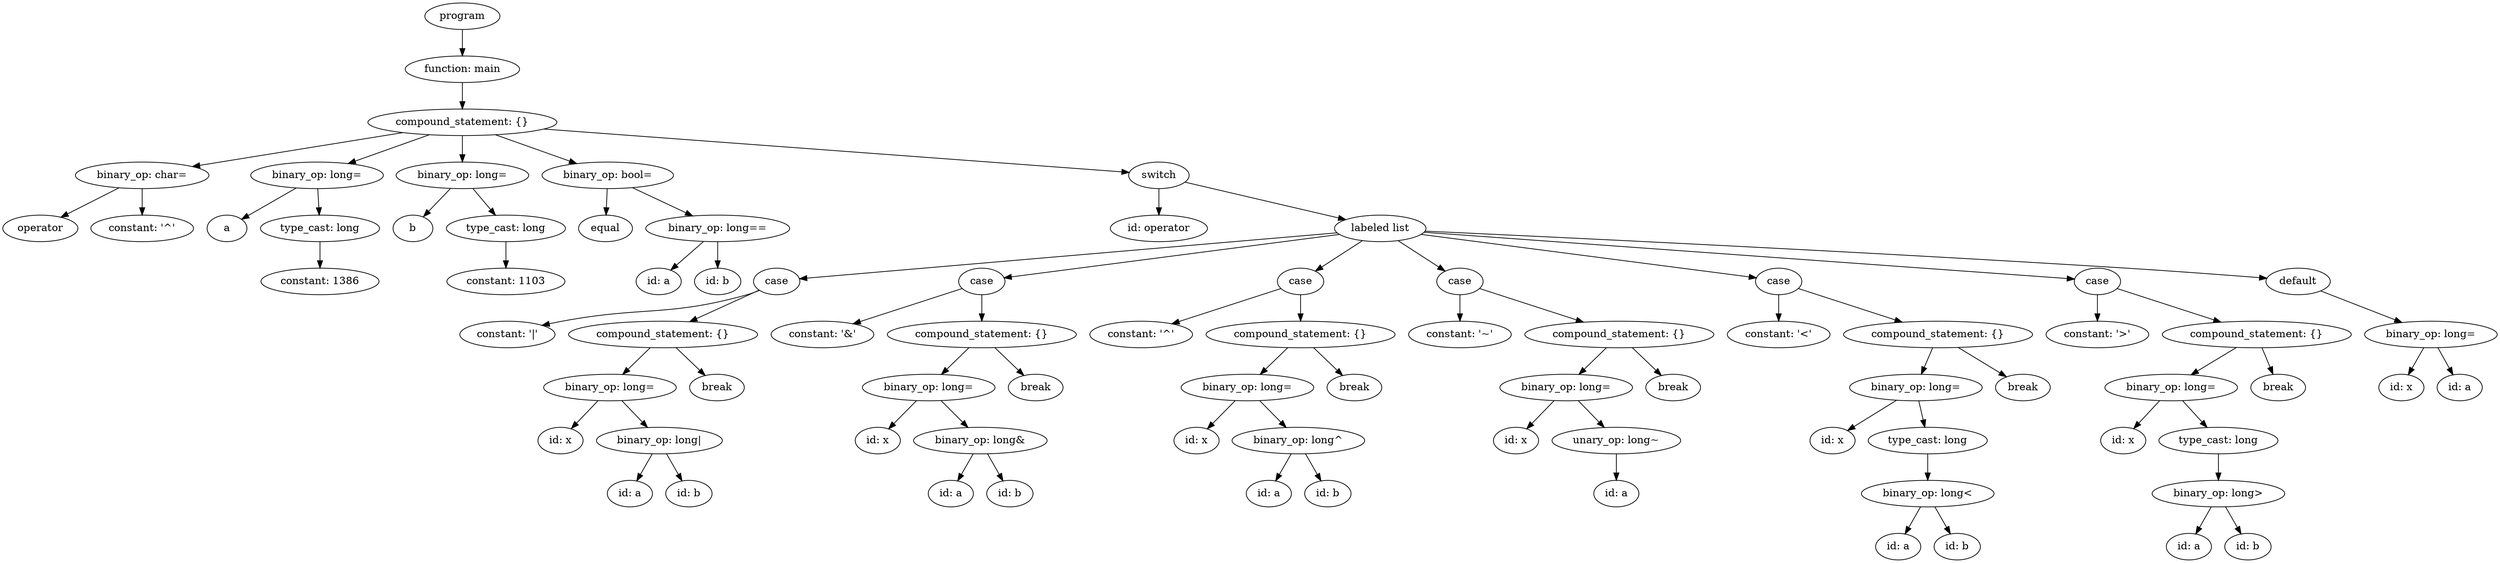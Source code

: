 strict digraph "" {
	graph [bb="0,0,3380.4,756"];
	node [label="\N"];
	94	[height=0.5,
		label=program,
		pos="622.7,738",
		width=1.4082];
	93	[height=0.5,
		label="function: main",
		pos="622.7,666",
		width=2.1528];
	94 -> 93	[pos="e,622.7,684.1 622.7,719.7 622.7,711.98 622.7,702.71 622.7,694.11"];
	92	[height=0.5,
		label="compound_statement: {}",
		pos="622.7,594",
		width=3.5566];
	93 -> 92	[pos="e,622.7,612.1 622.7,647.7 622.7,639.98 622.7,630.71 622.7,622.11"];
	7	[height=0.5,
		label="binary_op: char=",
		pos="188.7,522",
		width=2.5139];
	92 -> 7	[pos="e,256.75,533.98 542.08,580 463.49,567.32 344.76,548.17 266.97,535.63"];
	13	[height=0.5,
		label="binary_op: long=",
		pos="425.7,522",
		width=2.4914];
	92 -> 13	[pos="e,467.86,537.98 577.99,577.12 548.18,566.52 508.89,552.56 477.69,541.47"];
	18	[height=0.5,
		label="binary_op: long=",
		pos="622.7,522",
		width=2.4914];
	92 -> 18	[pos="e,622.7,540.1 622.7,575.7 622.7,567.98 622.7,558.71 622.7,550.11"];
	25	[height=0.5,
		label="binary_op: bool=",
		pos="819.7,522",
		width=2.4734];
	92 -> 25	[pos="e,777.53,537.98 667.4,577.12 697.21,566.52 736.5,552.56 767.7,541.47"];
	91	[height=0.5,
		label=switch,
		pos="1566.7,522",
		width=1.1389];
	92 -> 91	[pos="e,1526.5,525.98 733.3,584.8 938.22,569.6 1369.4,537.63 1516.4,526.73"];
	5	[height=0.5,
		label=operator,
		pos="50.696,450",
		width=1.4082];
	7 -> 5	[pos="e,78.47,465.09 157.04,504.94 136.29,494.42 109.09,480.62 87.396,469.62"];
	6	[height=0.5,
		label="constant: '^'",
		pos="188.7,450",
		width=1.9318];
	7 -> 6	[pos="e,188.7,468.1 188.7,503.7 188.7,495.98 188.7,486.71 188.7,478.11"];
	10	[height=0.5,
		label=a,
		pos="303.7,450",
		width=0.75];
	13 -> 10	[pos="e,323.47,462.34 397.4,504.76 377.83,493.54 351.89,478.65 332.27,467.39"];
	12	[height=0.5,
		label="type_cast: long",
		pos="429.7,450",
		width=2.2387];
	13 -> 12	[pos="e,428.72,468.1 426.68,503.7 427.13,495.98 427.65,486.71 428.15,478.11"];
	15	[height=0.5,
		label=b,
		pos="555.7,450",
		width=0.75];
	18 -> 15	[pos="e,569.95,465.89 606.48,504.05 597.59,494.77 586.47,483.15 576.9,473.15"];
	17	[height=0.5,
		label="type_cast: long",
		pos="681.7,450",
		width=2.2387];
	18 -> 17	[pos="e,667.54,467.79 636.98,504.05 644.15,495.54 652.98,485.07 660.89,475.68"];
	21	[height=0.5,
		label=equal,
		pos="816.7,450",
		width=1.0139];
	25 -> 21	[pos="e,817.43,468.1 818.95,503.7 818.62,495.98 818.23,486.71 817.86,478.11"];
	24	[height=0.5,
		label="binary_op: long==",
		pos="968.7,450",
		width=2.7083];
	25 -> 24	[pos="e,934.85,466.9 853.13,505.29 874.55,495.23 902.55,482.07 925.63,471.23"];
	29	[height=0.5,
		label="id: operator",
		pos="1566.7,450",
		width=1.8234];
	91 -> 29	[pos="e,1566.7,468.1 1566.7,503.7 1566.7,495.98 1566.7,486.71 1566.7,478.11"];
	90	[height=0.5,
		label="labeled list",
		pos="1866.7,450",
		width=1.7151];
	91 -> 90	[pos="e,1820,461.9 1602,512.76 1653.3,500.8 1748.9,478.48 1810.1,464.21"];
	11	[height=0.5,
		label="constant: 1386",
		pos="429.7,378",
		width=2.2222];
	12 -> 11	[pos="e,429.7,396.1 429.7,431.7 429.7,423.98 429.7,414.71 429.7,406.11"];
	16	[height=0.5,
		label="constant: 1103",
		pos="681.7,378",
		width=2.2222];
	17 -> 16	[pos="e,681.7,396.1 681.7,431.7 681.7,423.98 681.7,414.71 681.7,406.11"];
	22	[height=0.5,
		label="id: a",
		pos="888.7,378",
		width=0.84854];
	24 -> 22	[pos="e,905.18,393.42 949.33,432.05 938.36,422.46 924.54,410.36 912.86,400.14"];
	23	[height=0.5,
		label="id: b",
		pos="968.7,378",
		width=0.86659];
	24 -> 23	[pos="e,968.7,396.1 968.7,431.7 968.7,423.98 968.7,414.71 968.7,406.11"];
	38	[height=0.5,
		label=case,
		pos="1048.7,378",
		width=0.86659];
	90 -> 38	[pos="e,1079.6,381.64 1808.2,443.99 1651.4,430.57 1224.3,394.03 1089.8,382.52"];
	47	[height=0.5,
		label=case,
		pos="1326.7,378",
		width=0.86659];
	90 -> 47	[pos="e,1356.8,382.9 1811.4,441.84 1702.5,427.71 1462.3,396.57 1366.9,384.21"];
	56	[height=0.5,
		label=case,
		pos="1758.7,378",
		width=0.86659];
	90 -> 56	[pos="e,1778.9,392.08 1842.5,433.29 1826.1,422.72 1804.6,408.73 1787.4,397.6"];
	64	[height=0.5,
		label=case,
		pos="1974.7,378",
		width=0.86659];
	90 -> 64	[pos="e,1954.5,392.08 1890.9,433.29 1907.2,422.72 1928.8,408.73 1946,397.6"];
	74	[height=0.5,
		label=case,
		pos="2406.7,378",
		width=0.86659];
	90 -> 74	[pos="e,2376.6,382.9 1921.9,441.84 2030.9,427.71 2271.1,396.57 2366.5,384.21"];
	84	[height=0.5,
		label=case,
		pos="2838.7,378",
		width=0.86659];
	90 -> 84	[pos="e,2807.7,381.23 1926,444.73 2106.2,431.75 2643.7,393.04 2797.3,381.98"];
	88	[height=0.5,
		label=default,
		pos="3110.7,378",
		width=1.2096];
	90 -> 88	[pos="e,3068.4,382.37 1927.2,446.27 2084.2,439.09 2517.9,418.67 2878.7,396 2940.3,392.13 3011.1,386.82 3058.1,383.16"];
	30	[height=0.5,
		label="constant: '|'",
		pos="683.7,306",
		width=1.7917];
	38 -> 30	[pos="e,730.55,318.38 1025.4,365.89 1020,363.67 1014.2,361.54 1008.7,360 900.15,329.71 868.49,344.63 757.7,324 752.05,322.95 746.18,321.76 \
740.33,320.52"];
	37	[height=0.5,
		label="compound_statement: {}",
		pos="894.7,306",
		width=3.5566];
	38 -> 37	[pos="e,930.77,323.4 1025,366.22 1002.4,355.95 967.79,340.23 939.93,327.56"];
	39	[height=0.5,
		label="constant: '&'",
		pos="1110.7,306",
		width=1.9318];
	47 -> 39	[pos="e,1152.2,320.46 1300.2,368.42 1265.9,357.28 1205.2,337.63 1161.8,323.55"];
	46	[height=0.5,
		label="compound_statement: {}",
		pos="1326.7,306",
		width=3.5566];
	47 -> 46	[pos="e,1326.7,324.1 1326.7,359.7 1326.7,351.98 1326.7,342.71 1326.7,334.11"];
	48	[height=0.5,
		label="constant: '^'",
		pos="1542.7,306",
		width=1.9318];
	56 -> 48	[pos="e,1584.2,320.46 1732.2,368.42 1697.9,357.28 1637.2,337.63 1593.8,323.55"];
	55	[height=0.5,
		label="compound_statement: {}",
		pos="1758.7,306",
		width=3.5566];
	56 -> 55	[pos="e,1758.7,324.1 1758.7,359.7 1758.7,351.98 1758.7,342.71 1758.7,334.11"];
	57	[height=0.5,
		label="constant: '~'",
		pos="1974.7,306",
		width=1.9318];
	64 -> 57	[pos="e,1974.7,324.1 1974.7,359.7 1974.7,351.98 1974.7,342.71 1974.7,334.11"];
	63	[height=0.5,
		label="compound_statement: {}",
		pos="2190.7,306",
		width=3.5566];
	64 -> 63	[pos="e,2142.2,322.71 2001.2,368.42 2033.7,357.88 2089.7,339.72 2132.5,325.87"];
	65	[height=0.5,
		label="constant: '<'",
		pos="2406.7,306",
		width=1.9318];
	74 -> 65	[pos="e,2406.7,324.1 2406.7,359.7 2406.7,351.98 2406.7,342.71 2406.7,334.11"];
	73	[height=0.5,
		label="compound_statement: {}",
		pos="2622.7,306",
		width=3.5566];
	74 -> 73	[pos="e,2574.2,322.71 2433.2,368.42 2465.7,357.88 2521.7,339.72 2564.5,325.87"];
	75	[height=0.5,
		label="constant: '>'",
		pos="2838.7,306",
		width=1.9318];
	84 -> 75	[pos="e,2838.7,324.1 2838.7,359.7 2838.7,351.98 2838.7,342.71 2838.7,334.11"];
	83	[height=0.5,
		label="compound_statement: {}",
		pos="3054.7,306",
		width=3.5566];
	84 -> 83	[pos="e,3006.2,322.71 2865.2,368.42 2897.7,357.88 2953.7,339.72 2996.5,325.87"];
	87	[height=0.5,
		label="binary_op: long=",
		pos="3290.7,306",
		width=2.4914];
	88 -> 87	[pos="e,3251.5,322.24 3141.2,365.13 3168.8,354.41 3209.8,338.47 3241.9,325.99"];
	35	[height=0.5,
		label="binary_op: long=",
		pos="822.7,234",
		width=2.4914];
	37 -> 35	[pos="e,839.96,251.79 877.27,288.05 868.25,279.28 857.08,268.43 847.21,258.83"];
	36	[height=0.5,
		label=break,
		pos="967.7,234",
		width=1.0291];
	37 -> 36	[pos="e,951.68,250.36 912.37,288.05 921.92,278.9 933.83,267.47 944.16,257.57"];
	44	[height=0.5,
		label="binary_op: long=",
		pos="1254.7,234",
		width=2.4914];
	46 -> 44	[pos="e,1272,251.79 1309.3,288.05 1300.2,279.28 1289.1,268.43 1279.2,258.83"];
	45	[height=0.5,
		label=break,
		pos="1399.7,234",
		width=1.0291];
	46 -> 45	[pos="e,1383.7,250.36 1344.4,288.05 1353.9,278.9 1365.8,267.47 1376.2,257.57"];
	53	[height=0.5,
		label="binary_op: long=",
		pos="1686.7,234",
		width=2.4914];
	55 -> 53	[pos="e,1704,251.79 1741.3,288.05 1732.2,279.28 1721.1,268.43 1711.2,258.83"];
	54	[height=0.5,
		label=break,
		pos="1831.7,234",
		width=1.0291];
	55 -> 54	[pos="e,1815.7,250.36 1776.4,288.05 1785.9,278.9 1797.8,267.47 1808.2,257.57"];
	61	[height=0.5,
		label="binary_op: long=",
		pos="2118.7,234",
		width=2.4914];
	63 -> 61	[pos="e,2136,251.79 2173.3,288.05 2164.2,279.28 2153.1,268.43 2143.2,258.83"];
	62	[height=0.5,
		label=break,
		pos="2263.7,234",
		width=1.0291];
	63 -> 62	[pos="e,2247.7,250.36 2208.4,288.05 2217.9,278.9 2229.8,267.47 2240.2,257.57"];
	71	[height=0.5,
		label="binary_op: long=",
		pos="2592.7,234",
		width=2.4914];
	73 -> 71	[pos="e,2600,252.1 2615.3,287.7 2611.9,279.81 2607.8,270.3 2604.1,261.55"];
	72	[height=0.5,
		label=break,
		pos="2737.7,234",
		width=1.0291];
	73 -> 72	[pos="e,2715.3,248.65 2649.9,288.41 2666.9,278.08 2688.8,264.76 2706.5,254.01"];
	81	[height=0.5,
		label="binary_op: long=",
		pos="2938.7,234",
		width=2.4914];
	83 -> 81	[pos="e,2965.6,251.23 3027.2,288.41 3011.3,278.84 2991.2,266.7 2974.2,256.42"];
	82	[height=0.5,
		label=break,
		pos="3083.7,234",
		width=1.0291];
	83 -> 82	[pos="e,3076.6,252.1 3061.9,287.7 3065.1,279.81 3069.1,270.3 3072.7,261.55"];
	85	[height=0.5,
		label="id: x",
		pos="3250.7,234",
		width=0.84854];
	87 -> 85	[pos="e,3260,251.31 3281,288.05 3276.2,279.68 3270.4,269.4 3265.1,260.13"];
	86	[height=0.5,
		label="id: a",
		pos="3329.7,234",
		width=0.84854];
	87 -> 86	[pos="e,3320.6,251.31 3300.1,288.05 3304.8,279.68 3310.5,269.4 3315.7,260.13"];
	31	[height=0.5,
		label="id: x",
		pos="755.7,162",
		width=0.84854];
	35 -> 31	[pos="e,770.39,178.36 806.48,216.05 797.8,206.99 786.99,195.69 777.58,185.86"];
	34	[height=0.5,
		label="binary_op: long|",
		pos="889.7,162",
		width=2.3651];
	35 -> 34	[pos="e,873.63,179.79 838.91,216.05 847.23,207.37 857.49,196.64 866.62,187.11"];
	40	[height=0.5,
		label="id: x",
		pos="1185.7,162",
		width=0.84854];
	44 -> 40	[pos="e,1200.4,177.89 1238,216.05 1228.8,206.77 1217.4,195.15 1207.5,185.15"];
	43	[height=0.5,
		label="binary_op: long&",
		pos="1324.7,162",
		width=2.5139];
	44 -> 43	[pos="e,1307.9,179.79 1271.6,216.05 1280.3,207.37 1291.1,196.64 1300.6,187.11"];
	49	[height=0.5,
		label="id: x",
		pos="1617.7,162",
		width=0.84854];
	53 -> 49	[pos="e,1632.4,177.89 1670,216.05 1660.8,206.77 1649.4,195.15 1639.5,185.15"];
	52	[height=0.5,
		label="binary_op: long^",
		pos="1755.7,162",
		width=2.4914];
	53 -> 52	[pos="e,1739.1,179.79 1703.4,216.05 1712,207.37 1722.5,196.64 1731.9,187.11"];
	58	[height=0.5,
		label="id: x",
		pos="2050.7,162",
		width=0.84854];
	61 -> 58	[pos="e,2065.2,177.89 2102.2,216.05 2093.2,206.77 2081.9,195.15 2072.2,185.15"];
	60	[height=0.5,
		label="unary_op: long~",
		pos="2186.7,162",
		width=2.4192];
	61 -> 60	[pos="e,2170.4,179.79 2135.2,216.05 2143.6,207.37 2154,196.64 2163.3,187.11"];
	66	[height=0.5,
		label="id: x",
		pos="2479.7,162",
		width=0.84854];
	71 -> 66	[pos="e,2500.1,175.66 2566.5,216.76 2549.3,206.1 2526.7,192.14 2508.9,181.12"];
	70	[height=0.5,
		label="type_cast: long",
		pos="2608.7,162",
		width=2.2387];
	71 -> 70	[pos="e,2604.8,180.1 2596.7,215.7 2598.4,207.98 2600.5,198.71 2602.5,190.11"];
	76	[height=0.5,
		label="id: x",
		pos="2873.7,162",
		width=0.84854];
	81 -> 76	[pos="e,2888,178.36 2923,216.05 2914.5,206.99 2904.1,195.69 2894.9,185.86"];
	80	[height=0.5,
		label="type_cast: long",
		pos="3002.7,162",
		width=2.2387];
	81 -> 80	[pos="e,2987.3,179.79 2954.2,216.05 2962,207.46 2971.7,196.86 2980.4,187.4"];
	32	[height=0.5,
		label="id: a",
		pos="849.7,90",
		width=0.84854];
	34 -> 32	[pos="e,859.01,107.31 880.01,144.05 875.23,135.68 869.35,125.4 864.06,116.13"];
	33	[height=0.5,
		label="id: b",
		pos="929.7,90",
		width=0.86659];
	34 -> 33	[pos="e,920.38,107.31 899.38,144.05 904.16,135.68 910.04,125.4 915.33,116.13"];
	41	[height=0.5,
		label="id: a",
		pos="1284.7,90",
		width=0.84854];
	43 -> 41	[pos="e,1294,107.31 1315,144.05 1310.2,135.68 1304.4,125.4 1299.1,116.13"];
	42	[height=0.5,
		label="id: b",
		pos="1364.7,90",
		width=0.86659];
	43 -> 42	[pos="e,1355.4,107.31 1334.4,144.05 1339.2,135.68 1345,125.4 1350.3,116.13"];
	50	[height=0.5,
		label="id: a",
		pos="1715.7,90",
		width=0.84854];
	52 -> 50	[pos="e,1725,107.31 1746,144.05 1741.2,135.68 1735.4,125.4 1730.1,116.13"];
	51	[height=0.5,
		label="id: b",
		pos="1795.7,90",
		width=0.86659];
	52 -> 51	[pos="e,1786.4,107.31 1765.4,144.05 1770.2,135.68 1776,125.4 1781.3,116.13"];
	59	[height=0.5,
		label="id: a",
		pos="2186.7,90",
		width=0.84854];
	60 -> 59	[pos="e,2186.7,108.1 2186.7,143.7 2186.7,135.98 2186.7,126.71 2186.7,118.11"];
	69	[height=0.5,
		label="binary_op: long<",
		pos="2608.7,90",
		width=2.4914];
	70 -> 69	[pos="e,2608.7,108.1 2608.7,143.7 2608.7,135.98 2608.7,126.71 2608.7,118.11"];
	79	[height=0.5,
		label="binary_op: long>",
		pos="3002.7,90",
		width=2.4914];
	80 -> 79	[pos="e,3002.7,108.1 3002.7,143.7 3002.7,135.98 3002.7,126.71 3002.7,118.11"];
	67	[height=0.5,
		label="id: a",
		pos="2568.7,18",
		width=0.84854];
	69 -> 67	[pos="e,2578,35.307 2599,72.055 2594.2,63.679 2588.4,53.404 2583.1,44.134"];
	68	[height=0.5,
		label="id: b",
		pos="2648.7,18",
		width=0.86659];
	69 -> 68	[pos="e,2639.4,35.307 2618.4,72.055 2623.2,63.679 2629,53.404 2634.3,44.134"];
	77	[height=0.5,
		label="id: a",
		pos="2962.7,18",
		width=0.84854];
	79 -> 77	[pos="e,2972,35.307 2993,72.055 2988.2,63.679 2982.4,53.404 2977.1,44.134"];
	78	[height=0.5,
		label="id: b",
		pos="3042.7,18",
		width=0.86659];
	79 -> 78	[pos="e,3033.4,35.307 3012.4,72.055 3017.2,63.679 3023,53.404 3028.3,44.134"];
}
